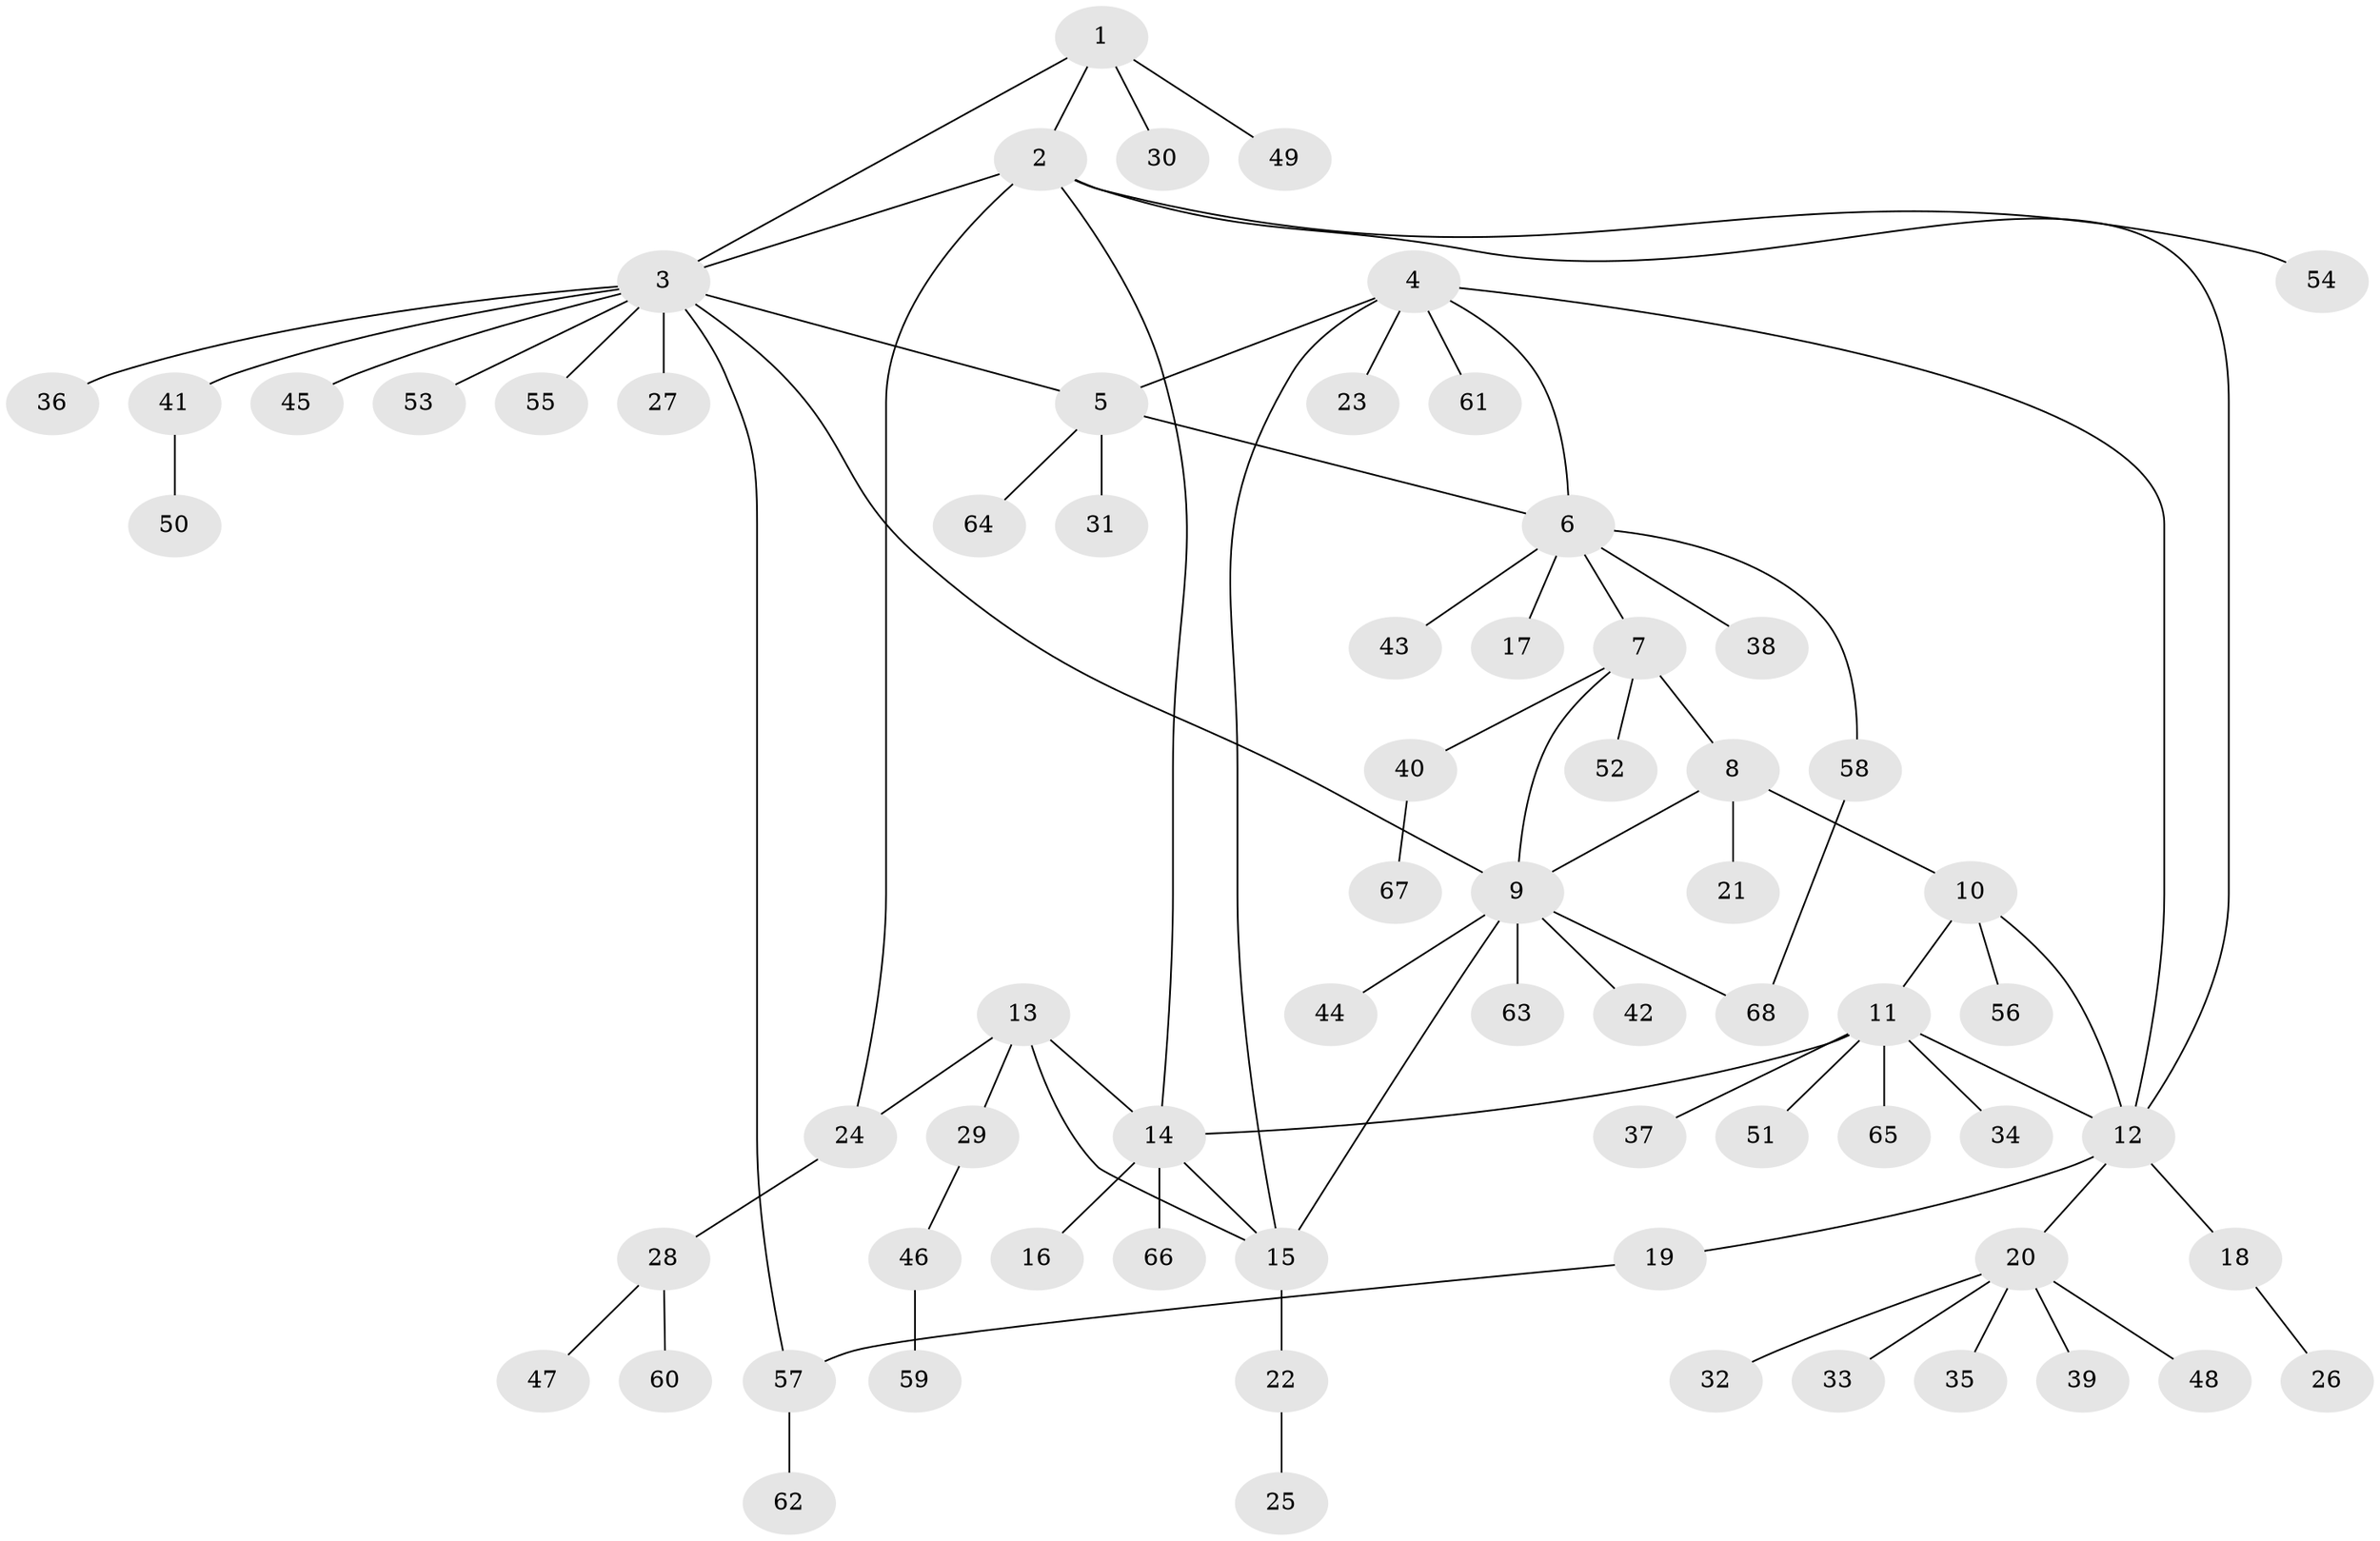 // Generated by graph-tools (version 1.1) at 2025/02/03/09/25 03:02:50]
// undirected, 68 vertices, 81 edges
graph export_dot {
graph [start="1"]
  node [color=gray90,style=filled];
  1;
  2;
  3;
  4;
  5;
  6;
  7;
  8;
  9;
  10;
  11;
  12;
  13;
  14;
  15;
  16;
  17;
  18;
  19;
  20;
  21;
  22;
  23;
  24;
  25;
  26;
  27;
  28;
  29;
  30;
  31;
  32;
  33;
  34;
  35;
  36;
  37;
  38;
  39;
  40;
  41;
  42;
  43;
  44;
  45;
  46;
  47;
  48;
  49;
  50;
  51;
  52;
  53;
  54;
  55;
  56;
  57;
  58;
  59;
  60;
  61;
  62;
  63;
  64;
  65;
  66;
  67;
  68;
  1 -- 2;
  1 -- 3;
  1 -- 30;
  1 -- 49;
  2 -- 3;
  2 -- 12;
  2 -- 14;
  2 -- 24;
  2 -- 54;
  3 -- 5;
  3 -- 9;
  3 -- 27;
  3 -- 36;
  3 -- 41;
  3 -- 45;
  3 -- 53;
  3 -- 55;
  3 -- 57;
  4 -- 5;
  4 -- 6;
  4 -- 12;
  4 -- 15;
  4 -- 23;
  4 -- 61;
  5 -- 6;
  5 -- 31;
  5 -- 64;
  6 -- 7;
  6 -- 17;
  6 -- 38;
  6 -- 43;
  6 -- 58;
  7 -- 8;
  7 -- 9;
  7 -- 40;
  7 -- 52;
  8 -- 9;
  8 -- 10;
  8 -- 21;
  9 -- 15;
  9 -- 42;
  9 -- 44;
  9 -- 63;
  9 -- 68;
  10 -- 11;
  10 -- 12;
  10 -- 56;
  11 -- 12;
  11 -- 14;
  11 -- 34;
  11 -- 37;
  11 -- 51;
  11 -- 65;
  12 -- 18;
  12 -- 19;
  12 -- 20;
  13 -- 14;
  13 -- 15;
  13 -- 24;
  13 -- 29;
  14 -- 15;
  14 -- 16;
  14 -- 66;
  15 -- 22;
  18 -- 26;
  19 -- 57;
  20 -- 32;
  20 -- 33;
  20 -- 35;
  20 -- 39;
  20 -- 48;
  22 -- 25;
  24 -- 28;
  28 -- 47;
  28 -- 60;
  29 -- 46;
  40 -- 67;
  41 -- 50;
  46 -- 59;
  57 -- 62;
  58 -- 68;
}
